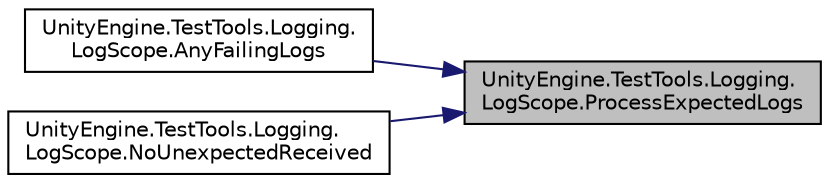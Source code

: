 digraph "UnityEngine.TestTools.Logging.LogScope.ProcessExpectedLogs"
{
 // LATEX_PDF_SIZE
  edge [fontname="Helvetica",fontsize="10",labelfontname="Helvetica",labelfontsize="10"];
  node [fontname="Helvetica",fontsize="10",shape=record];
  rankdir="RL";
  Node1 [label="UnityEngine.TestTools.Logging.\lLogScope.ProcessExpectedLogs",height=0.2,width=0.4,color="black", fillcolor="grey75", style="filled", fontcolor="black",tooltip=" "];
  Node1 -> Node2 [dir="back",color="midnightblue",fontsize="10",style="solid",fontname="Helvetica"];
  Node2 [label="UnityEngine.TestTools.Logging.\lLogScope.AnyFailingLogs",height=0.2,width=0.4,color="black", fillcolor="white", style="filled",URL="$class_unity_engine_1_1_test_tools_1_1_logging_1_1_log_scope.html#a54f3f911329608ab448c2145ddae51bb",tooltip=" "];
  Node1 -> Node3 [dir="back",color="midnightblue",fontsize="10",style="solid",fontname="Helvetica"];
  Node3 [label="UnityEngine.TestTools.Logging.\lLogScope.NoUnexpectedReceived",height=0.2,width=0.4,color="black", fillcolor="white", style="filled",URL="$class_unity_engine_1_1_test_tools_1_1_logging_1_1_log_scope.html#a2f4224b64cb8367ed0037c9b0a717cbd",tooltip=" "];
}
